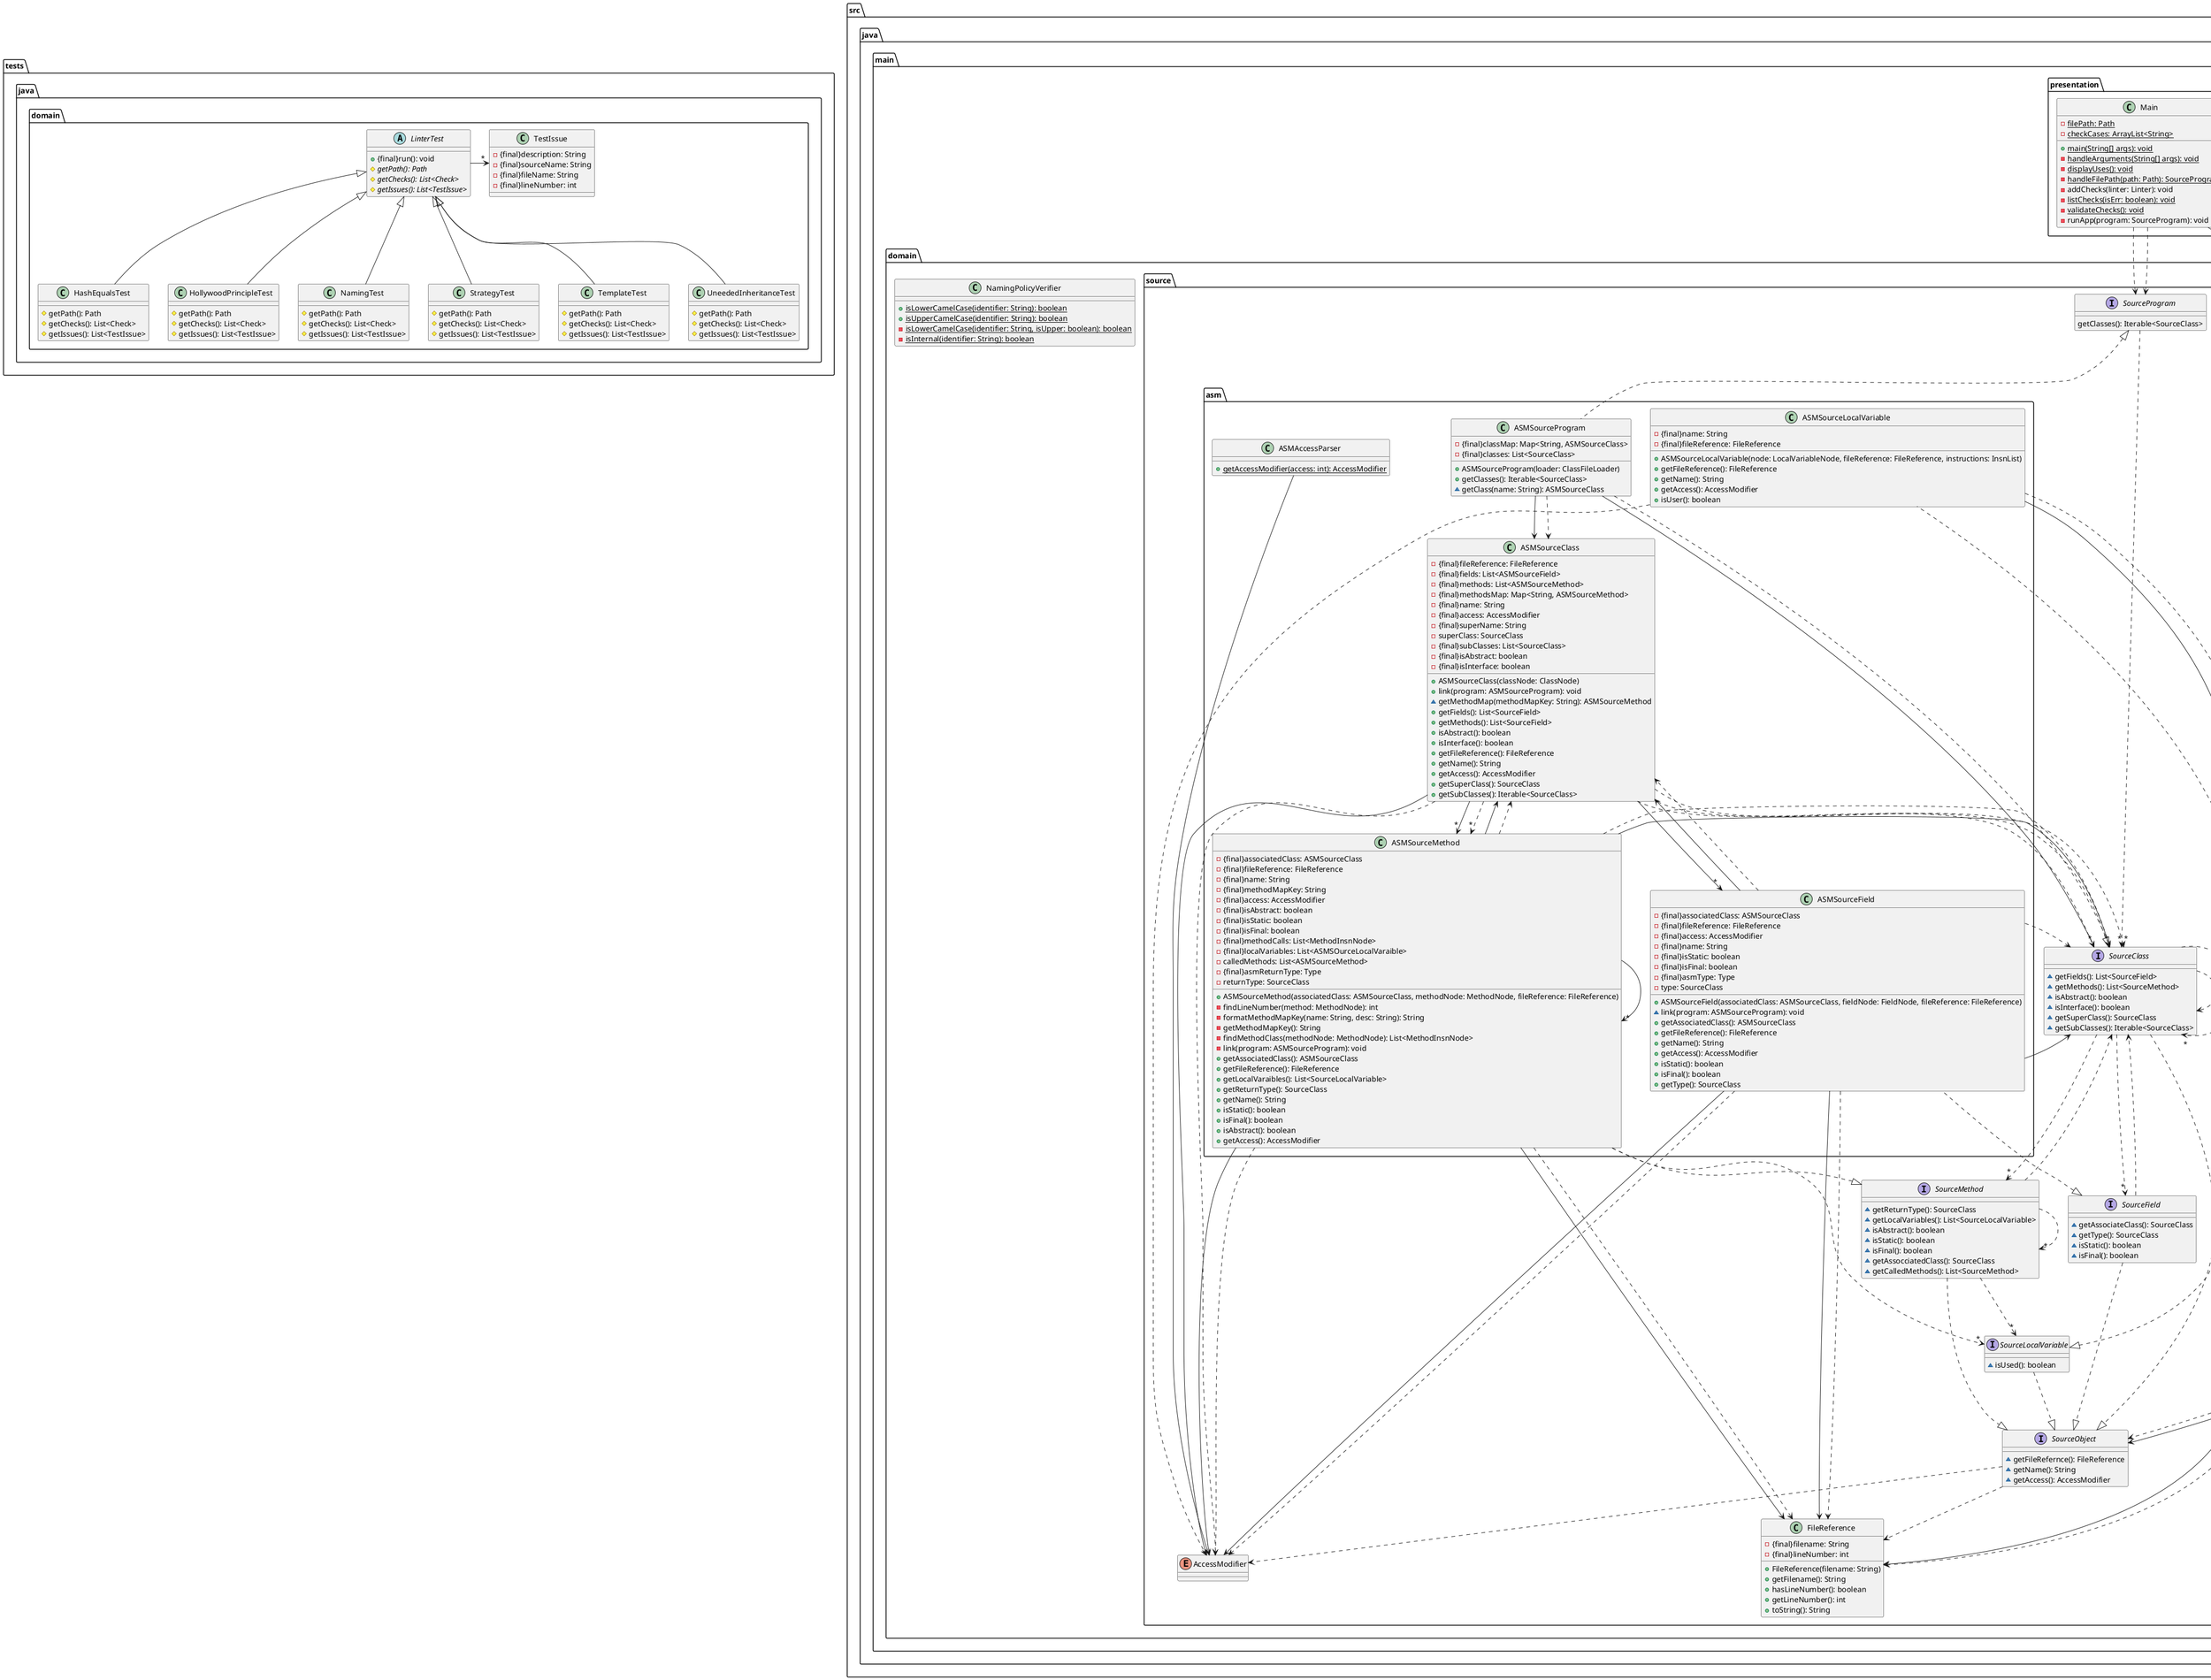 
@startuml 
!pragma useNewPackage

package src
{
    package java {
    package main
        {
            package datasource
            {
                interface ClassFileLoader
                {
                    ~getAllClassFiles(): Iterable<InputStreamSupplier>

                }

                ClassFileLoaderDirectory .up.|> ClassFileLoader
                class ClassFileLoaderDirectory
                {
                    -{final}path: Path
                    +ClassFileLoaderDirectory(path: Path)
                    +getAllClasFiles(): List<InputStreamSupplier>
                }

                interface InputStreamSupplier
                {
                    ~get(): InputStream
                }

            }

            package domain
            {
                package check
                {
                    interface Check
                    {
                        ~check(program: SourceProgram): List<Issue>
                    }

                    MethodChecker .up.|> Check
                    abstract class MethodChecker
                    {
                        #{abstract}checkMethod(object: SourceMethod): List<Issue>
                        +check(program: SourceProgram): List<Issue>
                    }
                    
                    FieldChecker .up.|> Check
                    abstract class FieldChecker
                    {
                        #{abstract}checkField(object: SourceField): List<Issue>
                        +check(program: SourceProgram): List<Issue>
                    }

                    ClassChecker .up.|> Check
                    abstract ClassChecker
                    {
                        #{abstract}checkClass(object: SourceClass): List<Issue>
                        +check(program: SourceProgram): List<Issue>
                    }

                    CheckClassNaming -up-|> ClassChecker
                    class CheckClassNaming 
                    {
                        ~{static}{final}MESSAGE: String
                        #checkClass(object: SourceClass): List<Issue>
                    }

                    CheckEqualsHashCodeExist -up-|> ClassChecker
                    class CheckEqualsHashCodeExist 
                    {
                        ~{static}{final}MESSAGE: String
                        #checkClass(object: SourceClass): List<Issue>
                    }

                    CheckHollywoodPrinciple -up-|> ClassChecker
                    class CheckClassNaming 
                    {
                        ~{static}{final}MESSAGE: String
                        #checkClass(object: SourceClass): List<Issue>
                    }

                    CheckInformationHiding -up-|> FieldChecker
                    class CheckInformationHiding 
                    {
                        ~{static}{final}MESSAGE: String
                        #checkField(object: SourceField): List<Issue>
                    }

                    CheckMethodNaming .up.|> MethodChecker
                    class CheckMethodNaming 
                    {
                        ~{static}{final}MESSAGE: String
                        #checkMethod(object: SourceMethod): List<Issue>
                    }

                    CheckSingleton -up-|> ClassChecker
                    class CheckSingleton
                    {
                        ~{static}{final}MESSAGE: String
                        #checkClass(object: SourceClass): List<Issue>
                    }

                    CheckStrategy -up-|> ClassChecker
                    class CheckStrategy 
                    {
                        ~{static}{final}MESSAGE: String
                        #checkClass(object: SourceClass): List<Issue>
                    }

                    CheckTemplate -up-|> MethodChecker
                    class CheckTemplate
                    {
                        ~{static}{final}MESSAGE: String
                        #checkMethod(object: SourceMethod): List<Issue>
                    }

                    CheckUnneededInheritance -up-|> ClassChecker
                    class CheckUnneededInheritance
                    {
                        ~{static}{final}MESSAGE: String
                        #checkClass(object: SourceClass): List<Issue>
                    }

                    CheckUnusedVariables -up-|> MethodChecker
                    class CheckUnusedVariables
                    {
                        ~{static}{final}MESSAGE: String
                        #checkMethod(object: SourceMethod): List<Issue>
                    }

                   
                    
                }

                package source
                {
                    package asm {

                        class ASMAccessParser
                        {
                            +{static}getAccessModifier(access: int): AccessModifier
                        }

                        class ASMSourceClass
                        {
                            -{final}fileReference: FileReference
                            -{final}fields: List<ASMSourceField>
                            -{final}methods: List<ASMSourceMethod>
                            -{final}methodsMap: Map<String, ASMSourceMethod>
                            -{final}name: String
                            -{final}access: AccessModifier
                            -{final}superName: String
                            -superClass: SourceClass
                            -{final}subClasses: List<SourceClass> 
                            -{final}isAbstract: boolean
                            -{final}isInterface: boolean
                            +ASMSourceClass(classNode: ClassNode)
                            +link(program: ASMSourceProgram): void
                            ~getMethodMap(methodMapKey: String): ASMSourceMethod
                            +getFields(): List<SourceField>
                            +getMethods(): List<SourceField>
                            +isAbstract(): boolean
                            +isInterface(): boolean
                            +getFileReference(): FileReference
                            +getName(): String
                            +getAccess(): AccessModifier
                            +getSuperClass(): SourceClass
                            +getSubClasses(): Iterable<SourceClass>
                        }
                        


                        class ASMSourceField
                        {
                            -{final}associatedClass: ASMSourceClass
                            -{final}fileReference: FileReference
                            -{final}access: AccessModifier
                            -{final}name: String
                            -{final}isStatic: boolean
                            -{final}isFinal: boolean
                            -{final}asmType: Type
                            -type: SourceClass
                            +ASMSourceField(associatedClass: ASMSourceClass, fieldNode: FieldNode, fileReference: FileReference)
                            ~link(program: ASMSourceProgram): void
                            +getAssociatedClass(): ASMSourceClass
                            +getFileReference(): FileReference
                            +getName(): String
                            +getAccess(): AccessModifier
                            +isStatic(): boolean
                            +isFinal(): boolean
                            +getType(): SourceClass
                        }
                        


                        class ASMSourceLocalVariable
                        {
                            -{final}name: String
                            -{final}fileReference: FileReference
                            +ASMSourceLocalVariable(node: LocalVariableNode, fileReference: FileReference, instructions: InsnList)
                            +getFileReference(): FileReference
                            +getName(): String
                            +getAccess(): AccessModifier
                            +isUser(): boolean
                        }


                        class ASMSourceMethod
                        {
                            -{final}associatedClass: ASMSourceClass
                            -{final}fileReference: FileReference
                            -{final}name: String
                            -{final}methodMapKey: String
                            -{final}access: AccessModifier
                            -{final}isAbstract: boolean
                            -{final}isStatic: boolean
                            -{final}isFinal: boolean
                            -{final}methodCalls: List<MethodInsnNode>
                            -{final}localVariables: List<ASMSOurceLocalVaraible>
                            -calledMethods: List<ASMSourceMethod>
                            -{final}asmReturnType: Type
                            -returnType: SourceClass
                            +ASMSourceMethod(associatedClass: ASMSourceClass, methodNode: MethodNode, fileReference: FileReference)
                            -findLineNumber(method: MethodNode): int
                            -formatMethodMapKey(name: String, desc: String): String
                            -getMethodMapKey(): String
                            -findMethodClass(methodNode: MethodNode): List<MethodInsnNode>
                            -link(program: ASMSourceProgram): void
                            +getAssociatedClass(): ASMSourceClass
                            +getFileReference(): FileReference
                            +getLocalVaraibles(): List<SourceLocalVariable>
                            +getReturnType(): SourceClass
                            +getName(): String
                            +isStatic(): boolean
                            +isFinal(): boolean
                            +isAbstract(): boolean
                            +getAccess(): AccessModifier
                        }

                        class ASMSourceProgram
                        {
                            -{final}classMap: Map<String, ASMSourceClass>
                            -{final}classes: List<SourceClass>
                            +ASMSourceProgram(loader: ClassFileLoader)
                            +getClasses(): Iterable<SourceClass>
                            ~getClass(name: String): ASMSourceClass
                        }
                        
                    }

                    
                    ASMAccessParser --> AccessModifier

                    ASMSourceClass .up.|> SourceClass
                    ASMSourceClass -->"*" ASMSourceField
                    ASMSourceClass -->"*"ASMSourceMethod
                    ASMSourceClass ..>"*"ASMSourceMethod
                    ASMSourceClass --> AccessModifier
                    ASMSourceClass ..> AccessModifier
                    ASMSourceClass ..> SourceClass
                    ASMSourceClass ..>"*" SourceClass
                    
                    ASMSourceField .up.|> SourceField
                    ASMSourceField --> ASMSourceClass
                    ASMSourceField --> FileReference
                    ASMSourceField --> AccessModifier
                    ASMSourceField --> SourceClass
                    ASMSourceField ..> ASMSourceClass
                    ASMSourceField ..> FileReference
                    ASMSourceField ..> AccessModifier
                    ASMSourceField ..> SourceClass

                    ASMSourceLocalVariable .up.|> SourceLocalVariable
                    ASMSourceLocalVariable --> FileReference
                    ASMSourceLocalVariable ..> FileReference
                    ASMSourceLocalVariable ..> AccessModifier

                    ASMSourceMethod .up.|> SourceMethod
                    ASMSourceMethod --> ASMSourceClass
                    ASMSourceMethod --> FileReference
                    ASMSourceMethod --> AccessModifier
                    ASMSourceMethod -->"*" ASMSourceMethod
                    ASMSourceMethod --> SourceClass
                    ASMSourceMethod ..> ASMSourceClass
                    ASMSourceMethod ..> FileReference
                    ASMSourceMethod ..>"*" SourceLocalVariable
                    ASMSourceMethod ..> SourceClass
                    ASMSourceMethod ..> AccessModifier

                    ASMSourceProgram .up.|> SourceProgram
                    ASMSourceProgram -->"*" SourceClass
                    ASMSourceProgram --> ASMSourceClass
                    ASMSourceProgram ..> ASMSourceClass
                    ASMSourceProgram ..>"*" SourceClass

                    enum AccessModifier

                    class FileReference
                    {
                        -{final}filename: String
                        -{final}lineNumber: int
                        +FileReference(filename: String)
                        +getFilename(): String
                        +hasLineNumber(): boolean
                        +getLineNumber(): int
                        +toString(): String
                    }

                    interface SourceObject 
                    {
                        ~getFileRefernce(): FileReference
                        ~getName(): String
                        ~getAccess(): AccessModifier
                    }
                    SourceObject ..> FileReference
                    SourceObject ..> AccessModifier

                    
                    SourceClass ..|> SourceObject
                    interface SourceClass
                    {
                        ~getFields(): List<SourceField>
                        ~getMethods(): List<SourceMethod>
                        ~isAbstract(): boolean
                        ~isInterface(): boolean
                        ~getSuperClass(): SourceClass
                        ~getSubClasses(): Iterable<SourceClass>
                    }
                    SourceClass ..>"*" SourceField
                    SourceClass ..>"*" SourceMethod
                    SourceClass ..> SourceClass
                    SourceClass ..>"*" SourceClass
                    
                    SourceField ..|> SourceObject
                    interface SourceField
                    {
                        ~getAssociateClass(): SourceClass
                        ~getType(): SourceClass
                        ~isStatic(): boolean
                        ~isFinal(): boolean
                    }
                    SourceField ..> SourceClass

                    SourceLocalVariable ..|> SourceObject
                    interface SourceLocalVariable
                    {
                        ~isUsed(): boolean
                    }

                    SourceMethod ..|> SourceObject
                    interface SourceMethod
                    {
                        ~getReturnType(): SourceClass
                        ~getLocalVariables(): List<SourceLocalVariable>
                        ~isAbstract(): boolean
                        ~isStatic(): boolean
                        ~isFinal(): boolean
                        ~getAssocciatedClass(): SourceClass
                        ~getCalledMethods(): List<SourceMethod>
                    }

                    SourceMethod ..> SourceClass
                    SourceMethod ..>"*" SourceMethod
                    SourceMethod ..>"*" SourceLocalVariable
                    
                    interface SourceProgram
                    {
                        getClasses(): Iterable<SourceClass>
                    }
                    SourceProgram ..>"*" SourceClass
                }

                enum Checks

                class Issue {
                    -{final}description: String
                    -{final}source: SourceObject
                    +Issue(description: String, source: SourceObject)
                    +getDescription(): String
                    +getSource(): SourceObject
                    +toString(): String
                }
                Issue ..> SourceObject
                Issue --> SourceObject

                class Linter {
                    -{final}checks: List<Checks>
                    +Linter()
                    +runAll(program: SourceProgram): List<Issue>
                    +addCheck(check: Check): void
                    +toString(): String
                }
                Linter ..>"*" Issue
                Linter ..>"*" Checks

                class NamingPolicyVerifier
                {
                    +{static}isLowerCamelCase(identifier: String): boolean
                    +{static}isUpperCamelCase(identifier: String): boolean
                    -{static}isLowerCamelCase(identifier: String, isUpper: boolean): boolean
                    -{static}isInternal(identifier: String): boolean
                }
            }

            package presentation
            {
                class IssueFormatter
                {
                    -{final}sb: StringBuilder
                    -{final}issue: Issue
                    +IssueFormatter(issue: Issue)
                    -format(): void
                    +toString(): String
                }

                class Main
                {
                    -{static}filePath: Path
                    -{static}checkCases: ArrayList<String>
                    +{static}main(String[] args): void
                    -{static}handleArguments(String[] args): void
                    -{static}displayUses(): void
                    -{static}handleFilePath(path: Path): SourceProgram
                    -addChecks(linter: Linter): void
                    -{static}listChecks(isErr: boolean): void
                    -{static}validateChecks(): void
                    -runApp(program: SourceProgram): void
                }
            }
        }
    }
    Main ..> SourceProgram
    Main ..> Linter
    Main ..> SourceProgram
    
}


package tests
{
    package java
    {

        package domain
        {
            abstract class LinterTest
            {
                +{final}run(): void
                #{abstract} getPath(): Path
                #{abstract} getChecks(): List<Check>
                #{abstract} getIssues(): List<TestIssue>
            }
            LinterTest -right->"*" TestIssue

            class TestIssue
            {
                -{final}description: String
                -{final}sourceName: String
                -{final}fileName: String
                -{final}lineNumber: int
            }

            class HashEqualsTest
            {
                #getPath(): Path
                #getChecks(): List<Check>
                #getIssues(): List<TestIssue>
            }
            HashEqualsTest -up-|> LinterTest

            class HollywoodPrincipleTest
            {
                #getPath(): Path
                #getChecks(): List<Check>
                #getIssues(): List<TestIssue>
            }
            HollywoodPrincipleTest -up-|> LinterTest

            class NamingTest
            {
                #getPath(): Path
                #getChecks(): List<Check>
                #getIssues(): List<TestIssue>
            }
            NamingTest -up-|> LinterTest

            class StrategyTest
            {
                #getPath(): Path
                #getChecks(): List<Check>
                #getIssues(): List<TestIssue>
            }
            StrategyTest -up-|> LinterTest

            class TemplateTest
            {
                #getPath(): Path
                #getChecks(): List<Check>
                #getIssues(): List<TestIssue>
            }
            TemplateTest -up-|> LinterTest

            class UneededInheritanceTest
            {
                #getPath(): Path
                #getChecks(): List<Check>
                #getIssues(): List<TestIssue>
            }
            UneededInheritanceTest -up-|> LinterTest
        }

    }

}


@enduml
